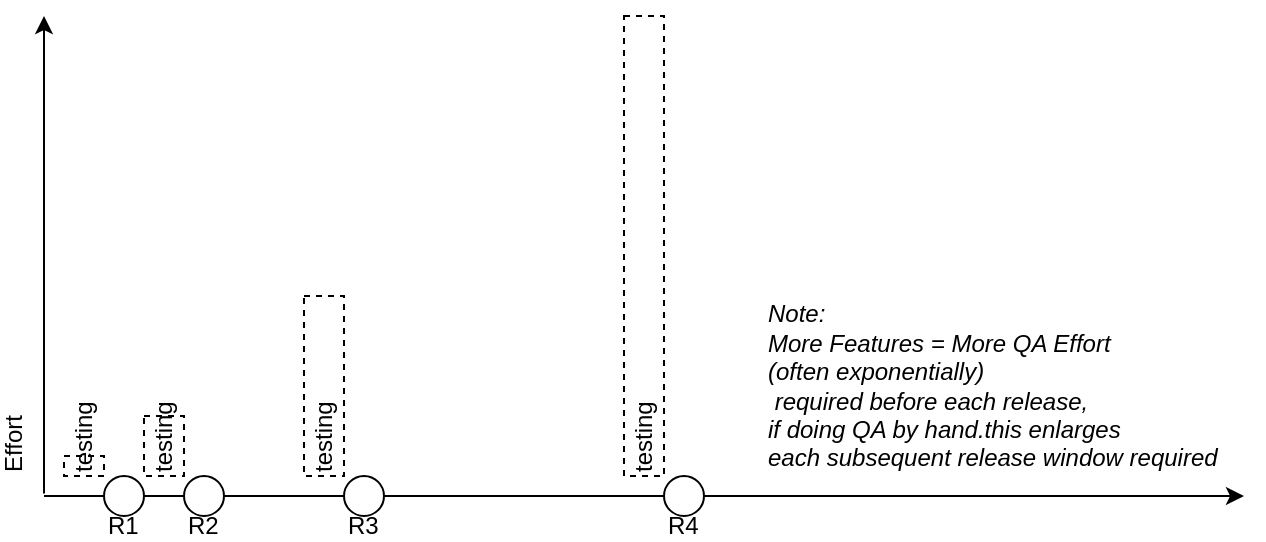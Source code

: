 <mxfile compressed="false" version="20.8.16" type="device">
  <diagram id="-Gx0nPdY1oggwIX1bnBO" name="Page-1">
    <mxGraphModel dx="1036" dy="623" grid="1" gridSize="10" guides="1" tooltips="1" connect="1" arrows="1" fold="1" page="1" pageScale="1" pageWidth="850" pageHeight="1100" math="0" shadow="0">
      <root>
        <mxCell id="0" />
        <mxCell id="1" parent="0" />
        <mxCell id="Yj-2tN5jG5h_alvIyrq5-1" value="testing" style="rounded=0;whiteSpace=wrap;html=1;horizontal=0;align=left;dashed=1;" vertex="1" parent="1">
          <mxGeometry x="130" y="340" width="20" height="10" as="geometry" />
        </mxCell>
        <mxCell id="Yj-2tN5jG5h_alvIyrq5-2" value="" style="endArrow=classic;html=1;rounded=0;" edge="1" parent="1">
          <mxGeometry width="50" height="50" relative="1" as="geometry">
            <mxPoint x="120" y="360" as="sourcePoint" />
            <mxPoint x="720" y="360" as="targetPoint" />
          </mxGeometry>
        </mxCell>
        <mxCell id="Yj-2tN5jG5h_alvIyrq5-3" value="" style="endArrow=classic;html=1;rounded=0;exitX=2;exitY=1.08;exitDx=0;exitDy=0;exitPerimeter=0;" edge="1" parent="1" source="Yj-2tN5jG5h_alvIyrq5-4">
          <mxGeometry width="50" height="50" relative="1" as="geometry">
            <mxPoint x="120" y="350" as="sourcePoint" />
            <mxPoint x="120" y="120" as="targetPoint" />
          </mxGeometry>
        </mxCell>
        <mxCell id="Yj-2tN5jG5h_alvIyrq5-4" value="Effort" style="text;html=1;strokeColor=none;fillColor=none;align=left;verticalAlign=middle;whiteSpace=wrap;rounded=0;horizontal=0;" vertex="1" parent="1">
          <mxGeometry x="100" y="240" width="10" height="110" as="geometry" />
        </mxCell>
        <mxCell id="Yj-2tN5jG5h_alvIyrq5-6" value="testing" style="rounded=0;whiteSpace=wrap;html=1;horizontal=0;align=left;dashed=1;" vertex="1" parent="1">
          <mxGeometry x="170" y="320" width="20" height="30" as="geometry" />
        </mxCell>
        <mxCell id="Yj-2tN5jG5h_alvIyrq5-7" value="testing" style="rounded=0;whiteSpace=wrap;html=1;horizontal=0;align=left;dashed=1;" vertex="1" parent="1">
          <mxGeometry x="250" y="260" width="20" height="90" as="geometry" />
        </mxCell>
        <mxCell id="Yj-2tN5jG5h_alvIyrq5-8" value="" style="ellipse;whiteSpace=wrap;html=1;aspect=fixed;" vertex="1" parent="1">
          <mxGeometry x="190" y="350" width="20" height="20" as="geometry" />
        </mxCell>
        <mxCell id="Yj-2tN5jG5h_alvIyrq5-9" value="" style="ellipse;whiteSpace=wrap;html=1;aspect=fixed;" vertex="1" parent="1">
          <mxGeometry x="270" y="350" width="20" height="20" as="geometry" />
        </mxCell>
        <mxCell id="Yj-2tN5jG5h_alvIyrq5-10" value="" style="ellipse;whiteSpace=wrap;html=1;aspect=fixed;" vertex="1" parent="1">
          <mxGeometry x="430" y="350" width="20" height="20" as="geometry" />
        </mxCell>
        <mxCell id="Yj-2tN5jG5h_alvIyrq5-11" value="" style="ellipse;whiteSpace=wrap;html=1;aspect=fixed;" vertex="1" parent="1">
          <mxGeometry x="150" y="350" width="20" height="20" as="geometry" />
        </mxCell>
        <mxCell id="Yj-2tN5jG5h_alvIyrq5-12" value="testing" style="rounded=0;whiteSpace=wrap;html=1;horizontal=0;align=left;dashed=1;" vertex="1" parent="1">
          <mxGeometry x="410" y="120" width="20" height="230" as="geometry" />
        </mxCell>
        <mxCell id="Yj-2tN5jG5h_alvIyrq5-13" value="R1" style="text;html=1;strokeColor=none;fillColor=none;align=left;verticalAlign=middle;whiteSpace=wrap;rounded=0;" vertex="1" parent="1">
          <mxGeometry x="150" y="370" width="60" height="10" as="geometry" />
        </mxCell>
        <mxCell id="Yj-2tN5jG5h_alvIyrq5-14" value="R2" style="text;html=1;strokeColor=none;fillColor=none;align=left;verticalAlign=middle;whiteSpace=wrap;rounded=0;" vertex="1" parent="1">
          <mxGeometry x="190" y="370" width="60" height="10" as="geometry" />
        </mxCell>
        <mxCell id="Yj-2tN5jG5h_alvIyrq5-15" value="R3" style="text;html=1;strokeColor=none;fillColor=none;align=left;verticalAlign=middle;whiteSpace=wrap;rounded=0;" vertex="1" parent="1">
          <mxGeometry x="270" y="370" width="60" height="10" as="geometry" />
        </mxCell>
        <mxCell id="Yj-2tN5jG5h_alvIyrq5-16" value="R4" style="text;html=1;strokeColor=none;fillColor=none;align=left;verticalAlign=middle;whiteSpace=wrap;rounded=0;" vertex="1" parent="1">
          <mxGeometry x="430" y="370" width="60" height="10" as="geometry" />
        </mxCell>
        <mxCell id="Yj-2tN5jG5h_alvIyrq5-19" value="Note:&lt;br&gt;More Features = More QA Effort&lt;br&gt;(often exponentially)&lt;br&gt;&amp;nbsp;required before each release, &lt;br&gt;if doing&amp;nbsp;QA by hand.this enlarges&lt;br&gt;each subsequent release window required &lt;br&gt;" style="text;html=1;strokeColor=none;fillColor=none;align=left;verticalAlign=middle;whiteSpace=wrap;rounded=0;fontStyle=2" vertex="1" parent="1">
          <mxGeometry x="480" y="290" width="250" height="30" as="geometry" />
        </mxCell>
      </root>
    </mxGraphModel>
  </diagram>
</mxfile>
